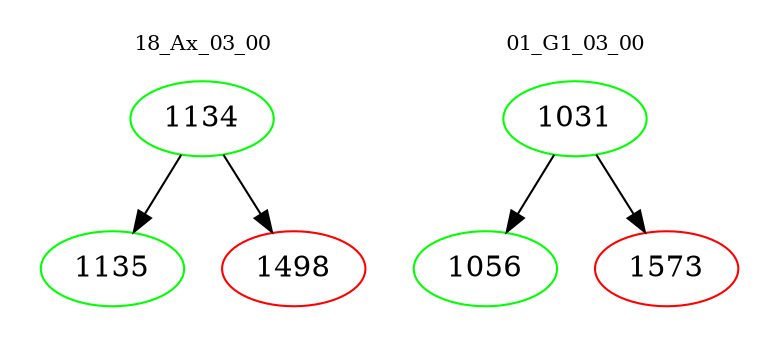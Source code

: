 digraph{
subgraph cluster_0 {
color = white
label = "18_Ax_03_00";
fontsize=10;
T0_1134 [label="1134", color="green"]
T0_1134 -> T0_1135 [color="black"]
T0_1135 [label="1135", color="green"]
T0_1134 -> T0_1498 [color="black"]
T0_1498 [label="1498", color="red"]
}
subgraph cluster_1 {
color = white
label = "01_G1_03_00";
fontsize=10;
T1_1031 [label="1031", color="green"]
T1_1031 -> T1_1056 [color="black"]
T1_1056 [label="1056", color="green"]
T1_1031 -> T1_1573 [color="black"]
T1_1573 [label="1573", color="red"]
}
}
